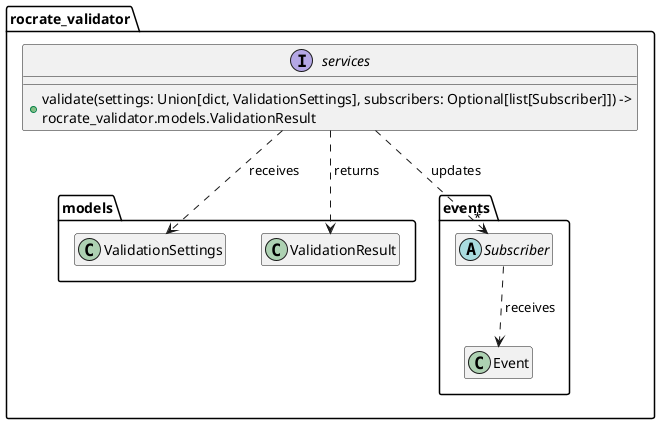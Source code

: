 @startuml

skinparam wrapWidth 600

hide members
hide fields

' Define the services in the core package
package "rocrate_validator" {

    interface services [[#rocrate_validator.services.validate]] {
        + validate(settings: Union[dict, ValidationSettings], subscribers: Optional[list[Subscriber]]) -> rocrate_validator.models.ValidationResult
    }

    show services members

    services ..> rocrate_validator.models.ValidationSettings : " receives"
    services ..> "*" rocrate_validator.events.Subscriber: " updates"
    services ..> rocrate_validator.models.ValidationResult: " returns"
}

package "rocrate_validator.models" {

    class ValidationResult [[#rocrate_validator.models.ValidationResult]] {
    }
}

package "rocrate_validator.events" {

    class Event [[#rocrate_validator.events.Event]] {
        + type: str
        + message: str
    }

    abstract class Subscriber [[#rocrate_validator.events.Subscriber]] {
        + update(event: Event)
    }

    Subscriber ..> Event : " receives"
}

@enduml
